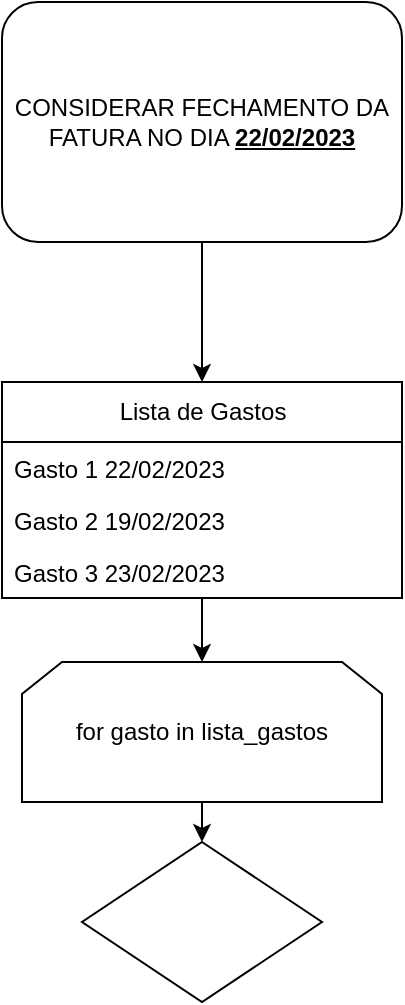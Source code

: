 <mxfile>
    <diagram id="_clDZ9N73-vPuT7bQ-dx" name="Page-1">
        <mxGraphModel dx="746" dy="779" grid="1" gridSize="10" guides="1" tooltips="1" connect="1" arrows="1" fold="1" page="1" pageScale="1" pageWidth="850" pageHeight="1100" math="0" shadow="0">
            <root>
                <mxCell id="0"/>
                <mxCell id="1" parent="0"/>
                <mxCell id="8" value="Lista de Gastos" style="swimlane;fontStyle=0;childLayout=stackLayout;horizontal=1;startSize=30;fillColor=none;horizontalStack=0;resizeParent=1;resizeParentMax=0;resizeLast=0;collapsible=1;marginBottom=0;html=1;" vertex="1" parent="1">
                    <mxGeometry x="250" y="310" width="200" height="108" as="geometry">
                        <mxRectangle x="310" y="340" width="60" height="30" as="alternateBounds"/>
                    </mxGeometry>
                </mxCell>
                <mxCell id="9" value="Gasto 1 22/02/2023&lt;br&gt;" style="text;strokeColor=none;fillColor=none;align=left;verticalAlign=top;spacingLeft=4;spacingRight=4;overflow=hidden;rotatable=0;points=[[0,0.5],[1,0.5]];portConstraint=eastwest;whiteSpace=wrap;html=1;" vertex="1" parent="8">
                    <mxGeometry y="30" width="200" height="26" as="geometry"/>
                </mxCell>
                <mxCell id="10" value="Gasto 2 19/02/2023" style="text;strokeColor=none;fillColor=none;align=left;verticalAlign=top;spacingLeft=4;spacingRight=4;overflow=hidden;rotatable=0;points=[[0,0.5],[1,0.5]];portConstraint=eastwest;whiteSpace=wrap;html=1;" vertex="1" parent="8">
                    <mxGeometry y="56" width="200" height="26" as="geometry"/>
                </mxCell>
                <mxCell id="11" value="Gasto 3 23/02/2023" style="text;strokeColor=none;fillColor=none;align=left;verticalAlign=top;spacingLeft=4;spacingRight=4;overflow=hidden;rotatable=0;points=[[0,0.5],[1,0.5]];portConstraint=eastwest;whiteSpace=wrap;html=1;" vertex="1" parent="8">
                    <mxGeometry y="82" width="200" height="26" as="geometry"/>
                </mxCell>
                <mxCell id="13" value="" style="edgeStyle=none;html=1;entryX=0.5;entryY=0;entryDx=0;entryDy=0;" edge="1" parent="1" source="12" target="8">
                    <mxGeometry relative="1" as="geometry">
                        <mxPoint x="350" y="300" as="targetPoint"/>
                    </mxGeometry>
                </mxCell>
                <mxCell id="12" value="CONSIDERAR FECHAMENTO DA FATURA NO DIA &lt;b&gt;&lt;u&gt;22/02/2023&lt;/u&gt;&lt;/b&gt;" style="rounded=1;whiteSpace=wrap;html=1;" vertex="1" parent="1">
                    <mxGeometry x="250" y="120" width="200" height="120" as="geometry"/>
                </mxCell>
                <mxCell id="17" value="" style="edgeStyle=none;html=1;" edge="1" parent="1" source="14" target="16">
                    <mxGeometry relative="1" as="geometry"/>
                </mxCell>
                <mxCell id="14" value="for gasto in lista_gastos" style="shape=loopLimit;whiteSpace=wrap;html=1;" vertex="1" parent="1">
                    <mxGeometry x="260" y="450" width="180" height="70" as="geometry"/>
                </mxCell>
                <mxCell id="15" value="" style="edgeStyle=none;html=1;" edge="1" parent="1" source="11" target="14">
                    <mxGeometry relative="1" as="geometry"/>
                </mxCell>
                <mxCell id="16" value="" style="rhombus;whiteSpace=wrap;html=1;" vertex="1" parent="1">
                    <mxGeometry x="290" y="540" width="120" height="80" as="geometry"/>
                </mxCell>
            </root>
        </mxGraphModel>
    </diagram>
</mxfile>